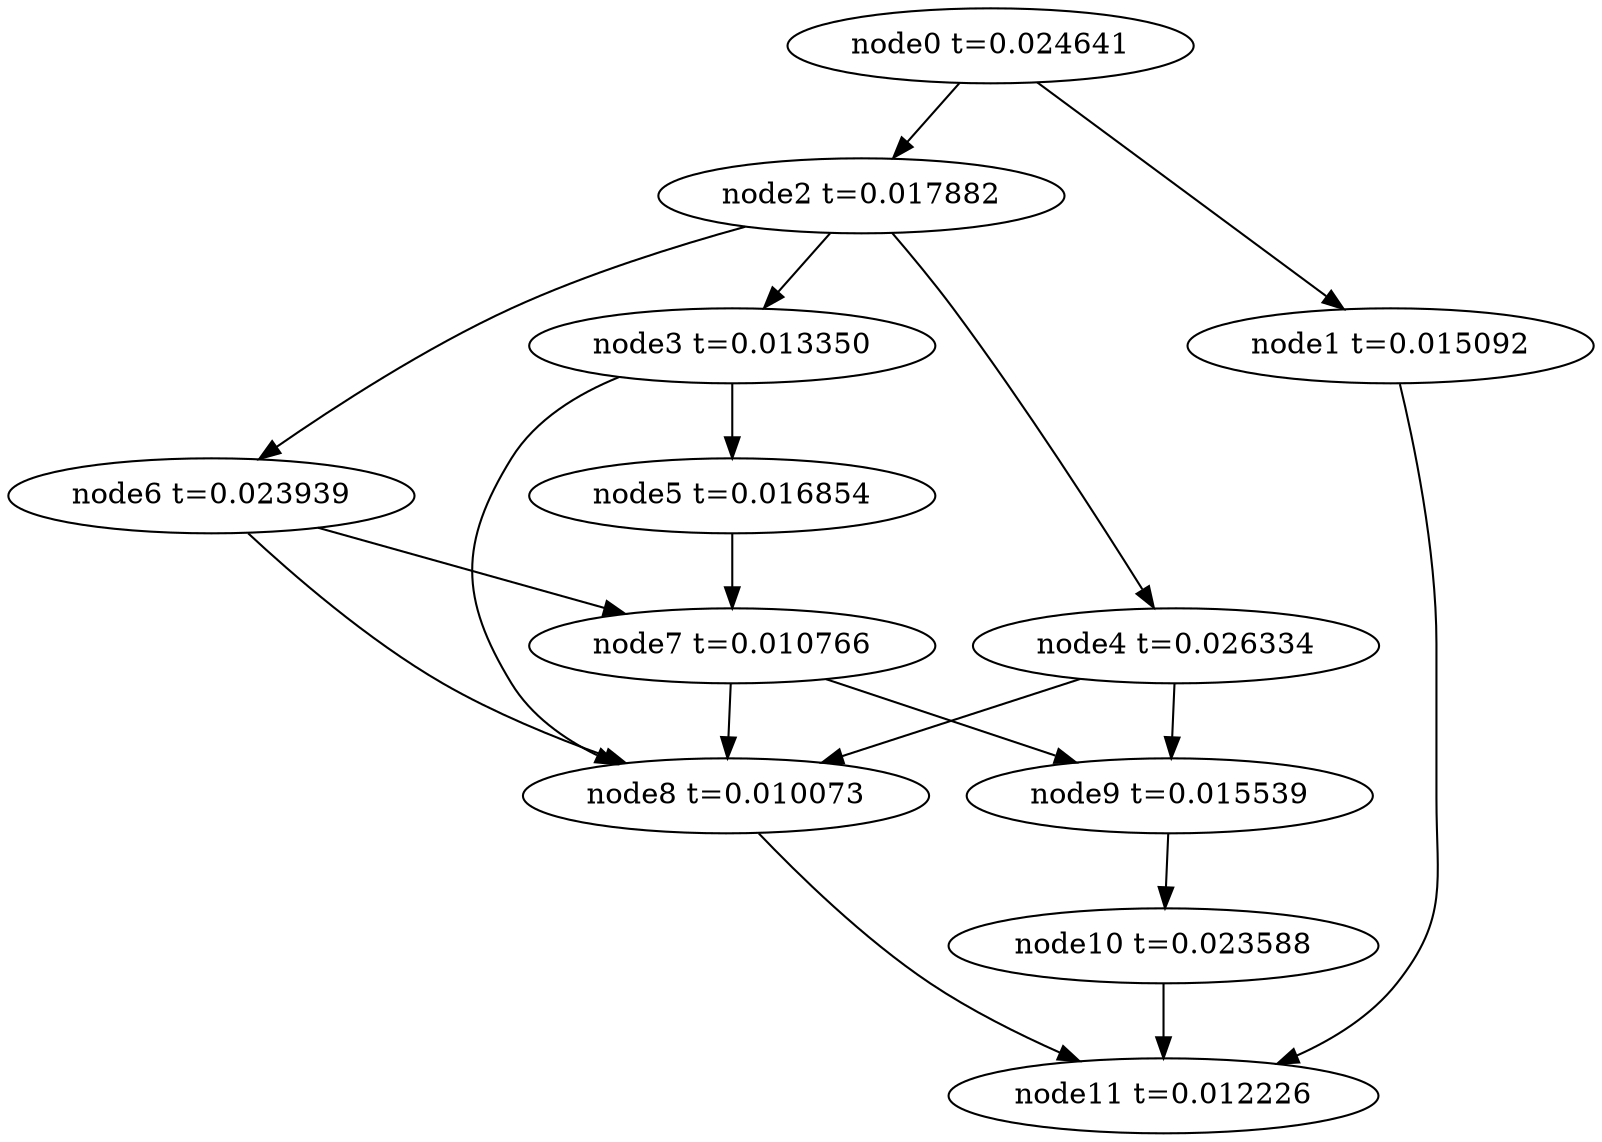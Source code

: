 digraph g{
	node11[label="node11 t=0.012226"]
	node10 -> node11
	node10[label="node10 t=0.023588"];
	node9 -> node10
	node9[label="node9 t=0.015539"];
	node8 -> node11
	node8[label="node8 t=0.010073"];
	node7 -> node9
	node7 -> node8
	node7[label="node7 t=0.010766"];
	node6 -> node8
	node6 -> node7
	node6[label="node6 t=0.023939"];
	node5 -> node7
	node5[label="node5 t=0.016854"];
	node4 -> node9
	node4 -> node8
	node4[label="node4 t=0.026334"];
	node3 -> node8
	node3 -> node5
	node3[label="node3 t=0.013350"];
	node2 -> node6
	node2 -> node4
	node2 -> node3
	node2[label="node2 t=0.017882"];
	node1 -> node11
	node1[label="node1 t=0.015092"];
	node0 -> node2
	node0 -> node1
	node0[label="node0 t=0.024641"];
}
